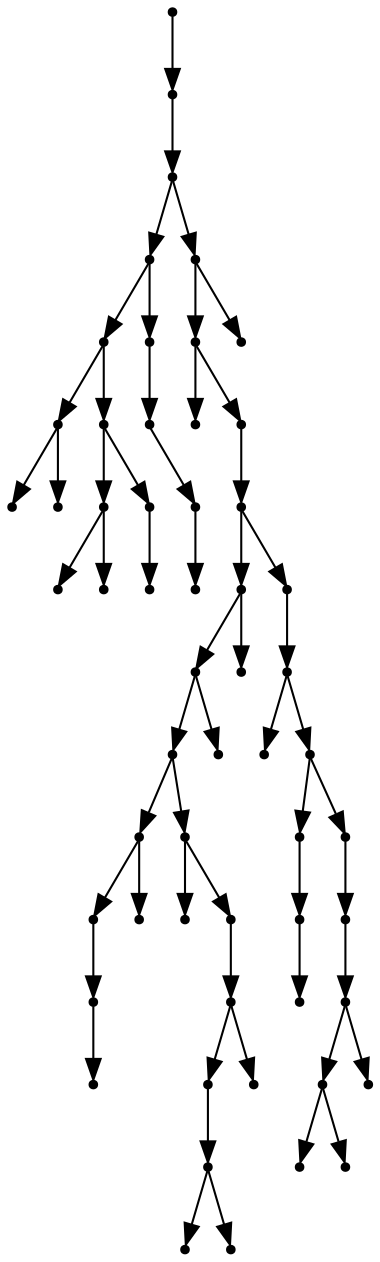 digraph {
  56 [shape=point];
  55 [shape=point];
  54 [shape=point];
  14 [shape=point];
  9 [shape=point];
  2 [shape=point];
  0 [shape=point];
  1 [shape=point];
  8 [shape=point];
  5 [shape=point];
  3 [shape=point];
  4 [shape=point];
  7 [shape=point];
  6 [shape=point];
  13 [shape=point];
  12 [shape=point];
  11 [shape=point];
  10 [shape=point];
  53 [shape=point];
  51 [shape=point];
  15 [shape=point];
  50 [shape=point];
  49 [shape=point];
  34 [shape=point];
  32 [shape=point];
  30 [shape=point];
  20 [shape=point];
  18 [shape=point];
  17 [shape=point];
  16 [shape=point];
  19 [shape=point];
  29 [shape=point];
  21 [shape=point];
  28 [shape=point];
  27 [shape=point];
  25 [shape=point];
  24 [shape=point];
  22 [shape=point];
  23 [shape=point];
  26 [shape=point];
  31 [shape=point];
  33 [shape=point];
  48 [shape=point];
  47 [shape=point];
  35 [shape=point];
  46 [shape=point];
  38 [shape=point];
  37 [shape=point];
  36 [shape=point];
  45 [shape=point];
  44 [shape=point];
  43 [shape=point];
  41 [shape=point];
  39 [shape=point];
  40 [shape=point];
  42 [shape=point];
  52 [shape=point];
56 -> 55;
55 -> 54;
54 -> 14;
14 -> 9;
9 -> 2;
2 -> 0;
2 -> 1;
9 -> 8;
8 -> 5;
5 -> 3;
5 -> 4;
8 -> 7;
7 -> 6;
14 -> 13;
13 -> 12;
12 -> 11;
11 -> 10;
54 -> 53;
53 -> 51;
51 -> 15;
51 -> 50;
50 -> 49;
49 -> 34;
34 -> 32;
32 -> 30;
30 -> 20;
20 -> 18;
18 -> 17;
17 -> 16;
20 -> 19;
30 -> 29;
29 -> 21;
29 -> 28;
28 -> 27;
27 -> 25;
25 -> 24;
24 -> 22;
24 -> 23;
27 -> 26;
32 -> 31;
34 -> 33;
49 -> 48;
48 -> 47;
47 -> 35;
47 -> 46;
46 -> 38;
38 -> 37;
37 -> 36;
46 -> 45;
45 -> 44;
44 -> 43;
43 -> 41;
41 -> 39;
41 -> 40;
43 -> 42;
53 -> 52;
}
